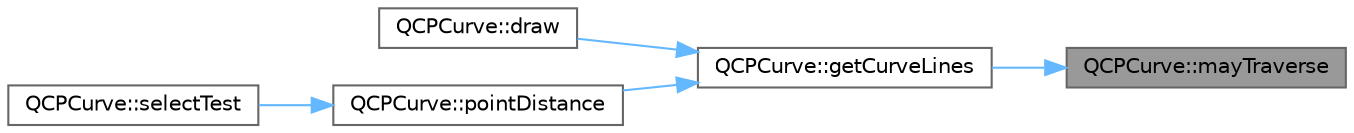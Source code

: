digraph "QCPCurve::mayTraverse"
{
 // LATEX_PDF_SIZE
  bgcolor="transparent";
  edge [fontname=Helvetica,fontsize=10,labelfontname=Helvetica,labelfontsize=10];
  node [fontname=Helvetica,fontsize=10,shape=box,height=0.2,width=0.4];
  rankdir="RL";
  Node1 [label="QCPCurve::mayTraverse",height=0.2,width=0.4,color="gray40", fillcolor="grey60", style="filled", fontcolor="black",tooltip=" "];
  Node1 -> Node2 [dir="back",color="steelblue1",style="solid"];
  Node2 [label="QCPCurve::getCurveLines",height=0.2,width=0.4,color="grey40", fillcolor="white", style="filled",URL="$class_q_c_p_curve.html#aefca1e5127fae2d7ff65b9e921637c58",tooltip=" "];
  Node2 -> Node3 [dir="back",color="steelblue1",style="solid"];
  Node3 [label="QCPCurve::draw",height=0.2,width=0.4,color="grey40", fillcolor="white", style="filled",URL="$class_q_c_p_curve.html#ac199d41d23865cd68bd7b598308a4433",tooltip=" "];
  Node2 -> Node4 [dir="back",color="steelblue1",style="solid"];
  Node4 [label="QCPCurve::pointDistance",height=0.2,width=0.4,color="grey40", fillcolor="white", style="filled",URL="$class_q_c_p_curve.html#aa2c9c9c0e57f11f18a5cb7e47927157c",tooltip=" "];
  Node4 -> Node5 [dir="back",color="steelblue1",style="solid"];
  Node5 [label="QCPCurve::selectTest",height=0.2,width=0.4,color="grey40", fillcolor="white", style="filled",URL="$class_q_c_p_curve.html#a0ed9b7e6b4bc72010d6fcd974af46a8b",tooltip=" "];
}
